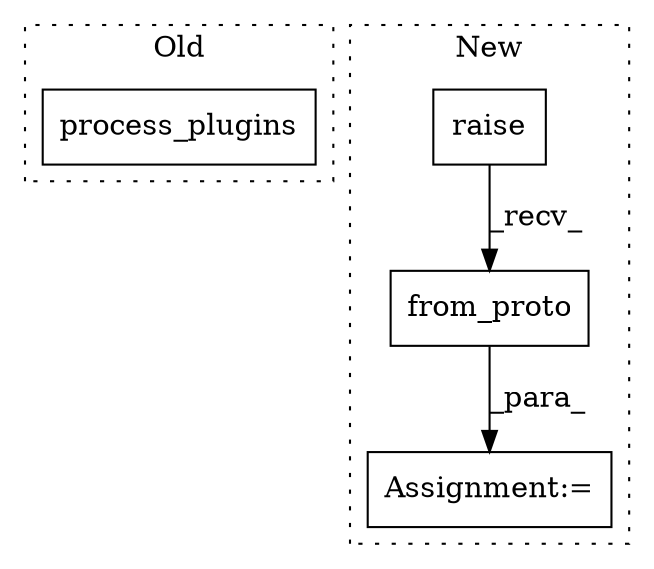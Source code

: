 digraph G {
subgraph cluster0 {
1 [label="process_plugins" a="32" s="2465,2484" l="16,1" shape="box"];
label = "Old";
style="dotted";
}
subgraph cluster1 {
2 [label="from_proto" a="32" s="2625,2639" l="11,1" shape="box"];
3 [label="Assignment:=" a="7" s="2616" l="1" shape="box"];
4 [label="raise" a="32" s="2617" l="7" shape="box"];
label = "New";
style="dotted";
}
2 -> 3 [label="_para_"];
4 -> 2 [label="_recv_"];
}